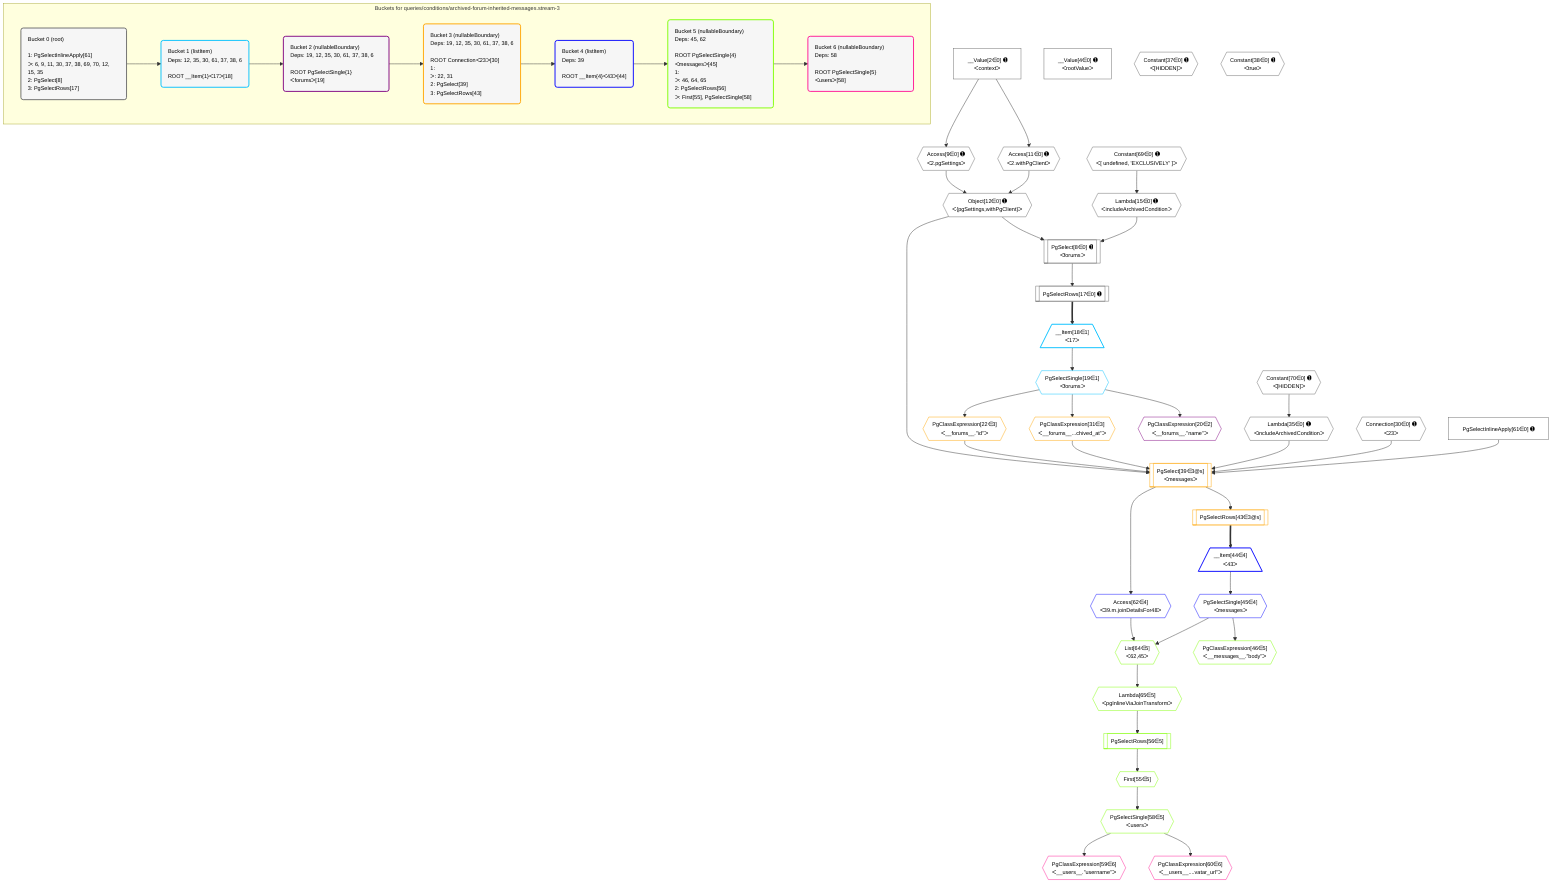%%{init: {'themeVariables': { 'fontSize': '12px'}}}%%
graph TD
    classDef path fill:#eee,stroke:#000,color:#000
    classDef plan fill:#fff,stroke-width:1px,color:#000
    classDef itemplan fill:#fff,stroke-width:2px,color:#000
    classDef unbatchedplan fill:#dff,stroke-width:1px,color:#000
    classDef sideeffectplan fill:#fcc,stroke-width:2px,color:#000
    classDef bucket fill:#f6f6f6,color:#000,stroke-width:2px,text-align:left

    subgraph "Buckets for queries/conditions/archived-forum-inherited-messages.stream-3"
    Bucket0("Bucket 0 (root)<br /><br />1: PgSelectInlineApply[61]<br />ᐳ: 6, 9, 11, 30, 37, 38, 69, 70, 12, 15, 35<br />2: PgSelect[8]<br />3: PgSelectRows[17]"):::bucket
    Bucket1("Bucket 1 (listItem)<br />Deps: 12, 35, 30, 61, 37, 38, 6<br /><br />ROOT __Item{1}ᐸ17ᐳ[18]"):::bucket
    Bucket2("Bucket 2 (nullableBoundary)<br />Deps: 19, 12, 35, 30, 61, 37, 38, 6<br /><br />ROOT PgSelectSingle{1}ᐸforumsᐳ[19]"):::bucket
    Bucket3("Bucket 3 (nullableBoundary)<br />Deps: 19, 12, 35, 30, 61, 37, 38, 6<br /><br />ROOT Connectionᐸ23ᐳ[30]<br />1: <br />ᐳ: 22, 31<br />2: PgSelect[39]<br />3: PgSelectRows[43]"):::bucket
    Bucket4("Bucket 4 (listItem)<br />Deps: 39<br /><br />ROOT __Item{4}ᐸ43ᐳ[44]"):::bucket
    Bucket5("Bucket 5 (nullableBoundary)<br />Deps: 45, 62<br /><br />ROOT PgSelectSingle{4}ᐸmessagesᐳ[45]<br />1: <br />ᐳ: 46, 64, 65<br />2: PgSelectRows[56]<br />ᐳ: First[55], PgSelectSingle[58]"):::bucket
    Bucket6("Bucket 6 (nullableBoundary)<br />Deps: 58<br /><br />ROOT PgSelectSingle{5}ᐸusersᐳ[58]"):::bucket
    end
    Bucket0 --> Bucket1
    Bucket1 --> Bucket2
    Bucket2 --> Bucket3
    Bucket3 --> Bucket4
    Bucket4 --> Bucket5
    Bucket5 --> Bucket6

    %% plan dependencies
    PgSelect8[["PgSelect[8∈0] ➊<br />ᐸforumsᐳ"]]:::plan
    Object12{{"Object[12∈0] ➊<br />ᐸ{pgSettings,withPgClient}ᐳ"}}:::plan
    Lambda15{{"Lambda[15∈0] ➊<br />ᐸincludeArchivedConditionᐳ"}}:::plan
    Object12 & Lambda15 --> PgSelect8
    Access9{{"Access[9∈0] ➊<br />ᐸ2.pgSettingsᐳ"}}:::plan
    Access11{{"Access[11∈0] ➊<br />ᐸ2.withPgClientᐳ"}}:::plan
    Access9 & Access11 --> Object12
    __Value2["__Value[2∈0] ➊<br />ᐸcontextᐳ"]:::plan
    __Value2 --> Access9
    __Value2 --> Access11
    Constant69{{"Constant[69∈0] ➊<br />ᐸ[ undefined, 'EXCLUSIVELY' ]ᐳ"}}:::plan
    Constant69 --> Lambda15
    PgSelectRows17[["PgSelectRows[17∈0] ➊"]]:::plan
    PgSelect8 --> PgSelectRows17
    Lambda35{{"Lambda[35∈0] ➊<br />ᐸincludeArchivedConditionᐳ"}}:::plan
    Constant70{{"Constant[70∈0] ➊<br />ᐸ[HIDDEN]ᐳ"}}:::plan
    Constant70 --> Lambda35
    __Value4["__Value[4∈0] ➊<br />ᐸrootValueᐳ"]:::plan
    Connection30{{"Connection[30∈0] ➊<br />ᐸ23ᐳ"}}:::plan
    Constant37{{"Constant[37∈0] ➊<br />ᐸ[HIDDEN]ᐳ"}}:::plan
    Constant38{{"Constant[38∈0] ➊<br />ᐸtrueᐳ"}}:::plan
    PgSelectInlineApply61["PgSelectInlineApply[61∈0] ➊"]:::plan
    __Item18[/"__Item[18∈1]<br />ᐸ17ᐳ"\]:::itemplan
    PgSelectRows17 ==> __Item18
    PgSelectSingle19{{"PgSelectSingle[19∈1]<br />ᐸforumsᐳ"}}:::plan
    __Item18 --> PgSelectSingle19
    PgClassExpression20{{"PgClassExpression[20∈2]<br />ᐸ__forums__.”name”ᐳ"}}:::plan
    PgSelectSingle19 --> PgClassExpression20
    PgSelect39[["PgSelect[39∈3@s]<br />ᐸmessagesᐳ"]]:::plan
    PgClassExpression22{{"PgClassExpression[22∈3]<br />ᐸ__forums__.”id”ᐳ"}}:::plan
    PgClassExpression31{{"PgClassExpression[31∈3]<br />ᐸ__forums__...chived_at”ᐳ"}}:::plan
    Object12 & PgClassExpression22 & PgClassExpression31 & Lambda35 & Connection30 & PgSelectInlineApply61 --> PgSelect39
    PgSelectSingle19 --> PgClassExpression22
    PgSelectSingle19 --> PgClassExpression31
    PgSelectRows43[["PgSelectRows[43∈3@s]"]]:::plan
    PgSelect39 --> PgSelectRows43
    __Item44[/"__Item[44∈4]<br />ᐸ43ᐳ"\]:::itemplan
    PgSelectRows43 ==> __Item44
    PgSelectSingle45{{"PgSelectSingle[45∈4]<br />ᐸmessagesᐳ"}}:::plan
    __Item44 --> PgSelectSingle45
    Access62{{"Access[62∈4]<br />ᐸ39.m.joinDetailsFor48ᐳ"}}:::plan
    PgSelect39 --> Access62
    List64{{"List[64∈5]<br />ᐸ62,45ᐳ"}}:::plan
    Access62 & PgSelectSingle45 --> List64
    PgClassExpression46{{"PgClassExpression[46∈5]<br />ᐸ__messages__.”body”ᐳ"}}:::plan
    PgSelectSingle45 --> PgClassExpression46
    First55{{"First[55∈5]"}}:::plan
    PgSelectRows56[["PgSelectRows[56∈5]"]]:::plan
    PgSelectRows56 --> First55
    Lambda65{{"Lambda[65∈5]<br />ᐸpgInlineViaJoinTransformᐳ"}}:::plan
    Lambda65 --> PgSelectRows56
    PgSelectSingle58{{"PgSelectSingle[58∈5]<br />ᐸusersᐳ"}}:::plan
    First55 --> PgSelectSingle58
    List64 --> Lambda65
    PgClassExpression59{{"PgClassExpression[59∈6]<br />ᐸ__users__.”username”ᐳ"}}:::plan
    PgSelectSingle58 --> PgClassExpression59
    PgClassExpression60{{"PgClassExpression[60∈6]<br />ᐸ__users__....vatar_url”ᐳ"}}:::plan
    PgSelectSingle58 --> PgClassExpression60

    %% define steps
    classDef bucket0 stroke:#696969
    class Bucket0,__Value2,__Value4,PgSelect8,Access9,Access11,Object12,Lambda15,PgSelectRows17,Connection30,Lambda35,Constant37,Constant38,PgSelectInlineApply61,Constant69,Constant70 bucket0
    classDef bucket1 stroke:#00bfff
    class Bucket1,__Item18,PgSelectSingle19 bucket1
    classDef bucket2 stroke:#7f007f
    class Bucket2,PgClassExpression20 bucket2
    classDef bucket3 stroke:#ffa500
    class Bucket3,PgClassExpression22,PgClassExpression31,PgSelect39,PgSelectRows43 bucket3
    classDef bucket4 stroke:#0000ff
    class Bucket4,__Item44,PgSelectSingle45,Access62 bucket4
    classDef bucket5 stroke:#7fff00
    class Bucket5,PgClassExpression46,First55,PgSelectRows56,PgSelectSingle58,List64,Lambda65 bucket5
    classDef bucket6 stroke:#ff1493
    class Bucket6,PgClassExpression59,PgClassExpression60 bucket6